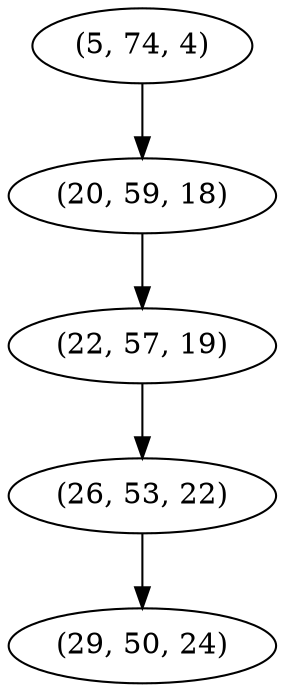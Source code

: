 digraph tree {
    "(5, 74, 4)";
    "(20, 59, 18)";
    "(22, 57, 19)";
    "(26, 53, 22)";
    "(29, 50, 24)";
    "(5, 74, 4)" -> "(20, 59, 18)";
    "(20, 59, 18)" -> "(22, 57, 19)";
    "(22, 57, 19)" -> "(26, 53, 22)";
    "(26, 53, 22)" -> "(29, 50, 24)";
}

